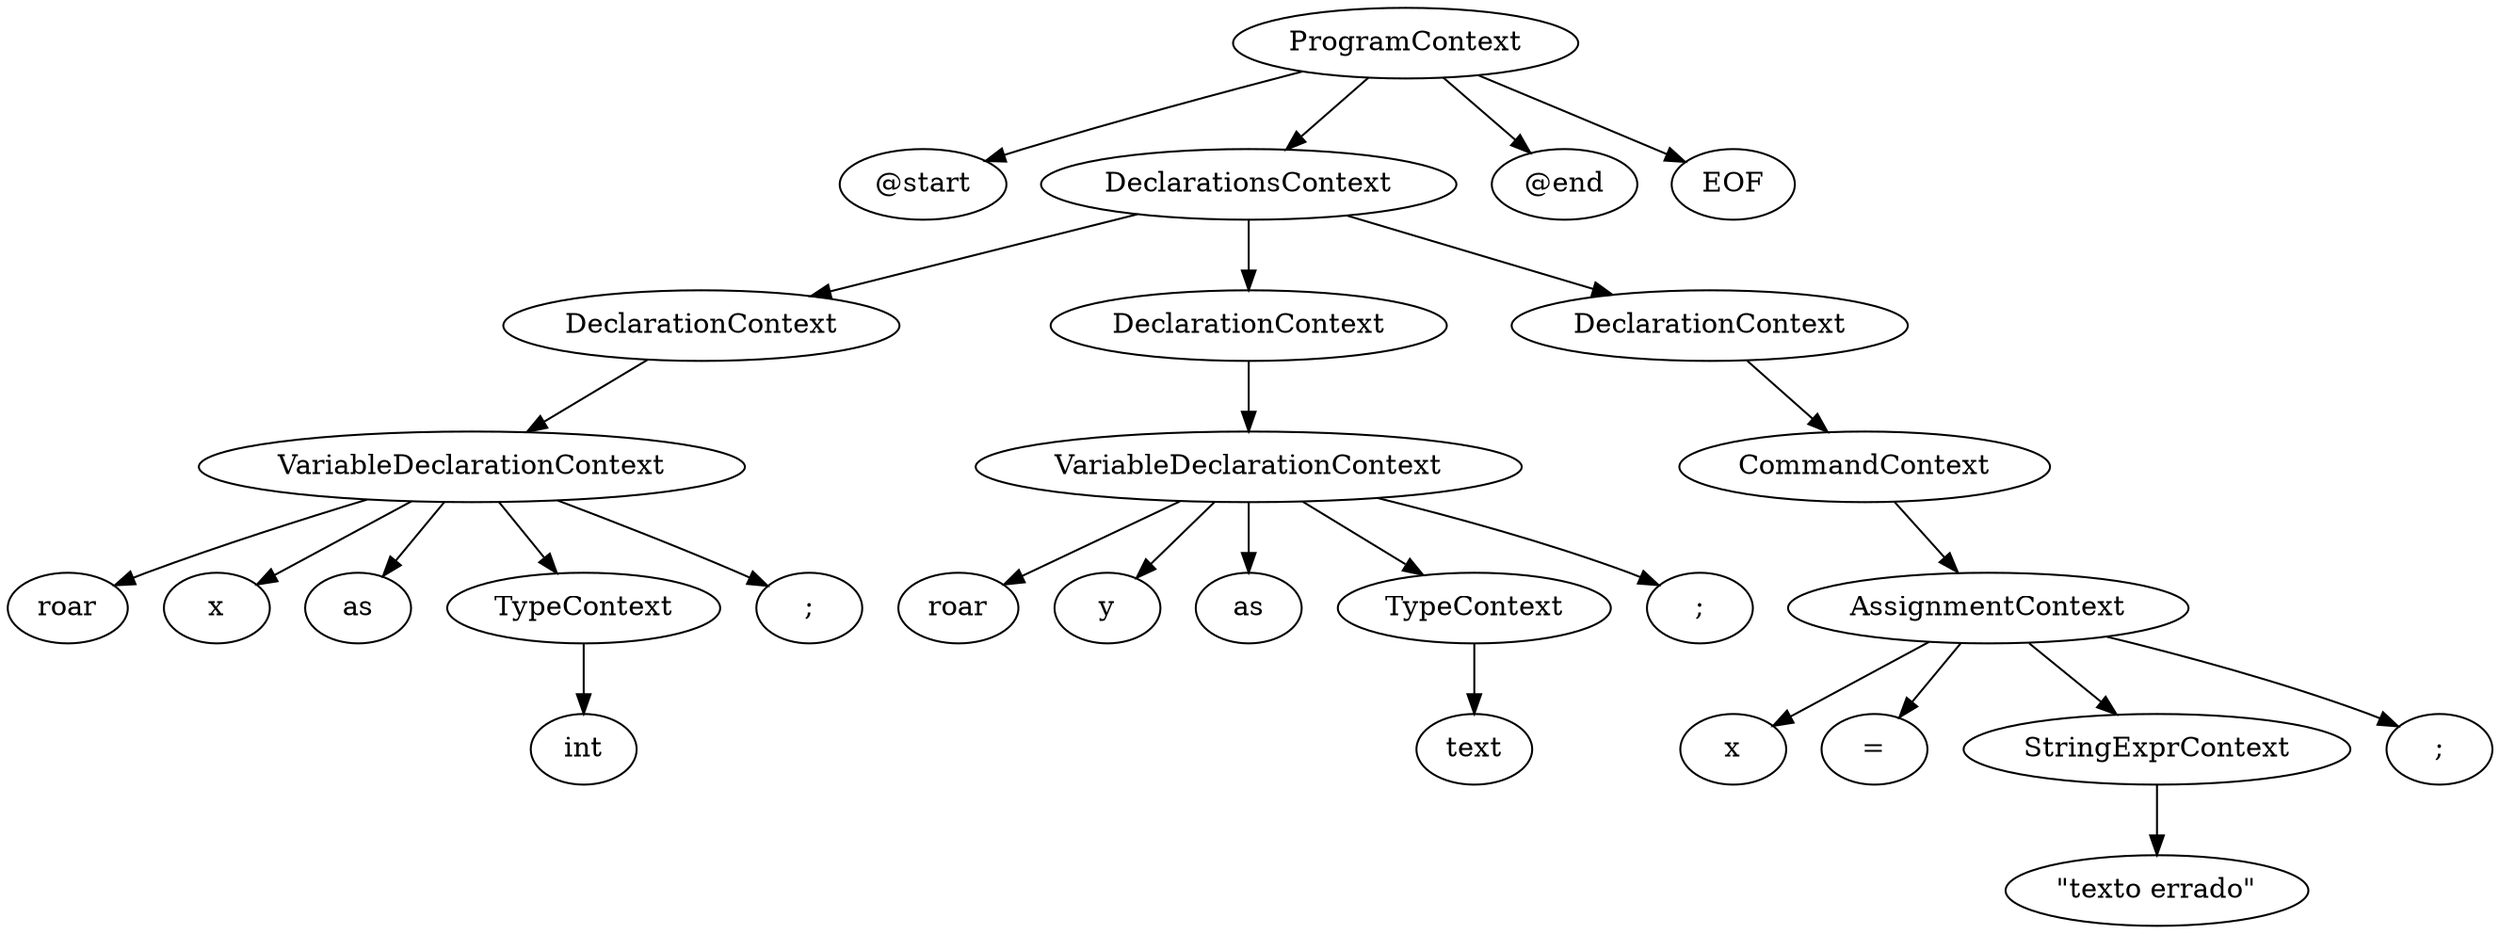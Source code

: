 digraph {
	graph [bb="0,0,1167,468"];
	node [label="\N"];
	2124913316528	[height=0.5,
		label=ProgramContext,
		pos="664,450",
		width=2.0093];
	2124943116560	[height=0.5,
		label="@start",
		pos="455,378",
		width=0.9857];
	2124913316528 -> 2124943116560	[pos="e,482.37,389.86 619.3,435.41 585.97,425.09 539.42,410.29 499,396 497.06,395.31 495.07,394.6 493.07,393.87"];
	2124943116880	[height=0.5,
		label=DeclarationsContext,
		pos="595,378",
		width=2.4074];
	2124913316528 -> 2124943116880	[pos="e,611.55,395.79 647.3,432.05 638.99,423.63 628.79,413.28 619.61,403.97"];
	2124943410960	[height=0.5,
		label="@end",
		pos="733,378",
		width=0.91462];
	2124913316528 -> 2124943410960	[pos="e,717.86,394.36 680.7,432.05 689.46,423.17 700.33,412.14 709.89,402.45"];
	2124943411056	[height=0.5,
		label=<EOF>,
		pos="812,378",
		width=0.78667];
	2124913316528 -> 2124943411056	[pos="e,789.68,389.56 696.48,433.64 721.09,422 754.75,406.08 779.39,394.42"];
	2124912702608	[height=0.5,
		label=DeclarationContext,
		pos="343,306",
		width=2.3079];
	2124943116880 -> 2124912702608	[pos="e,392.44,320.73 544.61,363 503.91,351.7 446.52,335.75 403.37,323.77"];
	2124943036240	[height=0.5,
		label=DeclarationContext,
		pos="595,306",
		width=2.3079];
	2124943116880 -> 2124943036240	[pos="e,595,324.1 595,359.7 595,352.41 595,343.73 595,335.54"];
	2124943244368	[height=0.5,
		label=DeclarationContext,
		pos="792,306",
		width=2.3079];
	2124943116880 -> 2124943244368	[pos="e,750.15,321.87 637.26,361.98 667.23,351.34 707.63,336.98 739.64,325.6"];
	2124912702304	[height=0.5,
		label=VariableDeclarationContext,
		pos="223,234",
		width=3.1609];
	2124912702608 -> 2124912702304	[pos="e,251.79,251.8 314.87,288.59 299,279.33 278.94,267.63 261.62,257.53"];
	2124913686384	[height=0.5,
		label=roar,
		pos="27,162",
		width=0.75];
	2124912702304 -> 2124913686384	[pos="e,48.132,173.5 171.27,217.61 139.65,207.78 98.591,194.24 63,180 61.476,179.39 59.925,178.75 58.365,178.08"];
	2124911234320	[height=0.5,
		label=x,
		pos="99,162",
		width=0.75];
	2124912702304 -> 2124911234320	[pos="e,119.16,174.38 193.3,216.23 173.86,205.26 148.55,190.97 129.05,179.96"];
	2124913016304	[height=0.5,
		label=as,
		pos="171,162",
		width=0.75];
	2124912702304 -> 2124913016304	[pos="e,182.64,178.67 210.15,215.7 203.9,207.28 196.27,197.02 189.42,187.79"];
	2124908314192	[height=0.5,
		label=TypeContext,
		pos="275,162",
		width=1.6255];
	2124912702304 -> 2124908314192	[pos="e,262.65,179.62 235.85,215.7 241.93,207.52 249.29,197.6 255.99,188.58"];
	2124943036480	[height=0.5,
		label=";",
		pos="379,162",
		width=0.75];
	2124912702304 -> 2124943036480	[pos="e,357.34,173.34 260.67,216.65 284.37,206.3 315.55,192.54 343,180 344.31,179.4 345.64,178.79 346.99,178.17"];
	2124913195088	[height=0.5,
		label=int,
		pos="275,90",
		width=0.75];
	2124908314192 -> 2124913195088	[pos="e,275,108.1 275,143.7 275,136.41 275,127.73 275,119.54"];
	2124943166160	[height=0.5,
		label=VariableDeclarationContext,
		pos="595,234",
		width=3.1609];
	2124943036240 -> 2124943166160	[pos="e,595,252.1 595,287.7 595,280.41 595,271.73 595,263.54"];
	2124943166832	[height=0.5,
		label=roar,
		pos="451,162",
		width=0.75];
	2124943166160 -> 2124943166832	[pos="e,472.38,173.39 560.87,216.41 537.18,204.89 505.84,189.66 482.69,178.41"];
	2124943312592	[height=0.5,
		label=y,
		pos="523,162",
		width=0.75];
	2124943166160 -> 2124943312592	[pos="e,537.84,177.42 577.57,216.05 568.08,206.82 556.21,195.29 545.97,185.33"];
	2124912454992	[height=0.5,
		label=as,
		pos="595,162",
		width=0.75];
	2124943166160 -> 2124912454992	[pos="e,595,180.1 595,215.7 595,208.41 595,199.73 595,191.54"];
	2124912455568	[height=0.5,
		label=TypeContext,
		pos="699,162",
		width=1.6255];
	2124943166160 -> 2124912455568	[pos="e,675.48,178.83 620.18,216.05 633.98,206.76 651.27,195.13 666.13,185.13"];
	2124943262304	[height=0.5,
		label=";",
		pos="803,162",
		width=0.75];
	2124943166160 -> 2124943262304	[pos="e,781.9,173.58 651.07,217.91 685.03,208.23 728.98,194.75 767,180 768.53,179.41 770.09,178.78 771.65,178.12"];
	2124912589504	[height=0.5,
		label=text,
		pos="699,90",
		width=0.75];
	2124912455568 -> 2124912589504	[pos="e,699,108.1 699,143.7 699,136.41 699,127.73 699,119.54"];
	2124943344016	[height=0.5,
		label=CommandContext,
		pos="869,234",
		width=2.2084];
	2124943244368 -> 2124943344016	[pos="e,850.53,251.79 810.64,288.05 820.1,279.46 831.76,268.86 842.16,259.4"];
	2124913486032	[height=0.5,
		label=AssignmentContext,
		pos="933,162",
		width=2.3505];
	2124943344016 -> 2124913486032	[pos="e,917.65,179.79 884.49,216.05 892.12,207.71 901.47,197.49 909.91,188.25"];
	2124943360464	[height=0.5,
		label=x,
		pos="816,90",
		width=0.75];
	2124913486032 -> 2124943360464	[pos="e,835.58,102.72 905.57,144.59 887.45,133.75 863.72,119.55 845.24,108.49"];
	2124943363152	[height=0.5,
		label="=",
		pos="888,90",
		width=0.75];
	2124913486032 -> 2124943363152	[pos="e,898.07,106.67 921.88,143.7 916.52,135.37 910.01,125.23 904.12,116.08"];
	2124943393408	[height=0.5,
		label=StringExprContext,
		pos="1014,90",
		width=2.2368];
	2124913486032 -> 2124943393408	[pos="e,994.57,107.79 952.61,144.05 962.66,135.37 975.07,124.64 986.1,115.11"];
	2124943410864	[height=0.5,
		label=";",
		pos="1140,90",
		width=0.75];
	2124913486032 -> 2124943410864	[pos="e,1118.9,101.57 983.77,147.29 1018.1,137.53 1064.3,123.43 1104,108 1105.5,107.41 1107.1,106.77 1108.6,106.12"];
	2124943393520	[height=0.5,
		label="\"texto errado\"",
		pos="1014,18",
		width=1.7676];
	2124943393408 -> 2124943393520	[pos="e,1014,36.104 1014,71.697 1014,64.407 1014,55.726 1014,47.536"];
}
